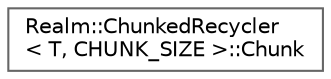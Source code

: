 digraph "Graphical Class Hierarchy"
{
 // LATEX_PDF_SIZE
  bgcolor="transparent";
  edge [fontname=Helvetica,fontsize=10,labelfontname=Helvetica,labelfontsize=10];
  node [fontname=Helvetica,fontsize=10,shape=box,height=0.2,width=0.4];
  rankdir="LR";
  Node0 [id="Node000000",label="Realm::ChunkedRecycler\l\< T, CHUNK_SIZE \>::Chunk",height=0.2,width=0.4,color="grey40", fillcolor="white", style="filled",URL="$structRealm_1_1ChunkedRecycler_1_1Chunk.html",tooltip=" "];
}
